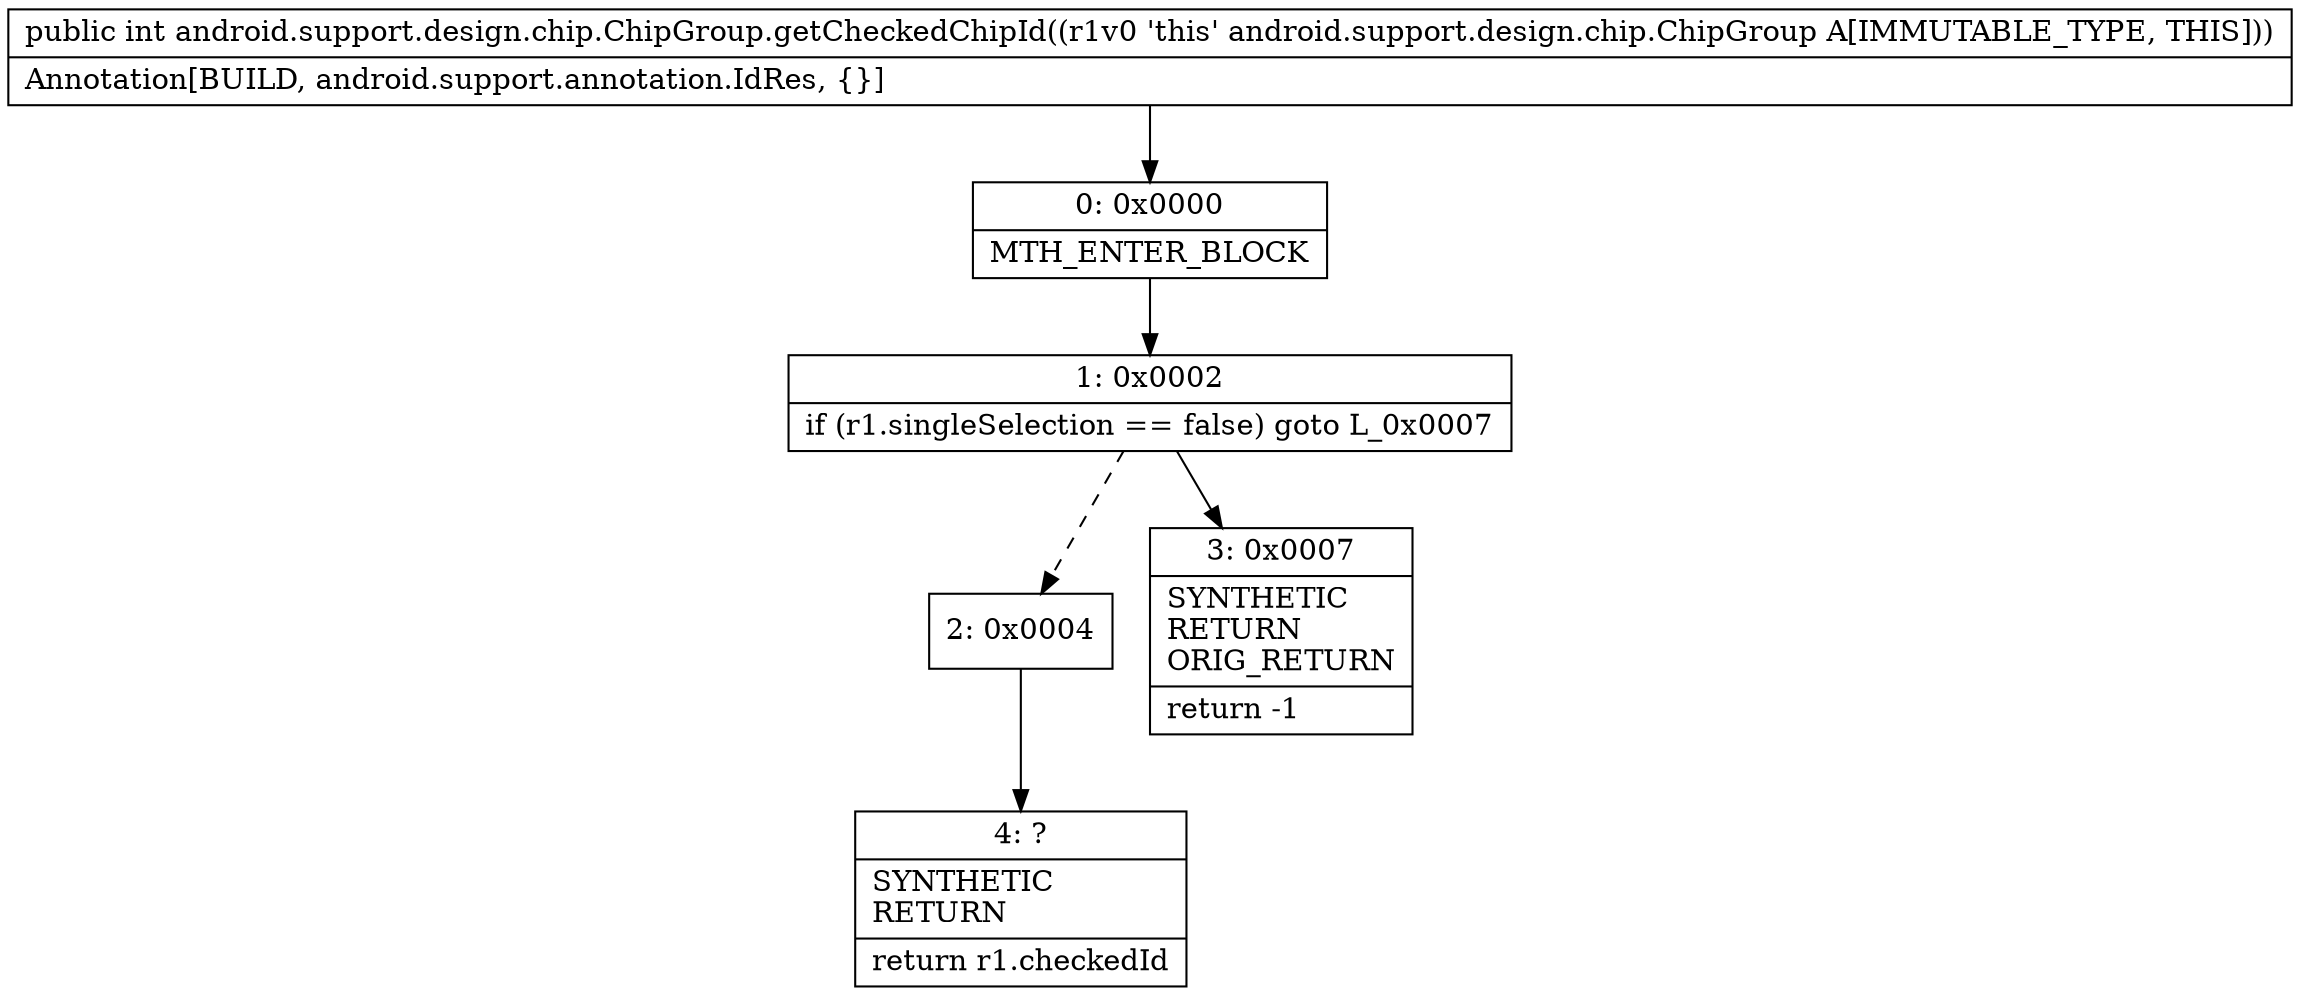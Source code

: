 digraph "CFG forandroid.support.design.chip.ChipGroup.getCheckedChipId()I" {
Node_0 [shape=record,label="{0\:\ 0x0000|MTH_ENTER_BLOCK\l}"];
Node_1 [shape=record,label="{1\:\ 0x0002|if (r1.singleSelection == false) goto L_0x0007\l}"];
Node_2 [shape=record,label="{2\:\ 0x0004}"];
Node_3 [shape=record,label="{3\:\ 0x0007|SYNTHETIC\lRETURN\lORIG_RETURN\l|return \-1\l}"];
Node_4 [shape=record,label="{4\:\ ?|SYNTHETIC\lRETURN\l|return r1.checkedId\l}"];
MethodNode[shape=record,label="{public int android.support.design.chip.ChipGroup.getCheckedChipId((r1v0 'this' android.support.design.chip.ChipGroup A[IMMUTABLE_TYPE, THIS]))  | Annotation[BUILD, android.support.annotation.IdRes, \{\}]\l}"];
MethodNode -> Node_0;
Node_0 -> Node_1;
Node_1 -> Node_2[style=dashed];
Node_1 -> Node_3;
Node_2 -> Node_4;
}

